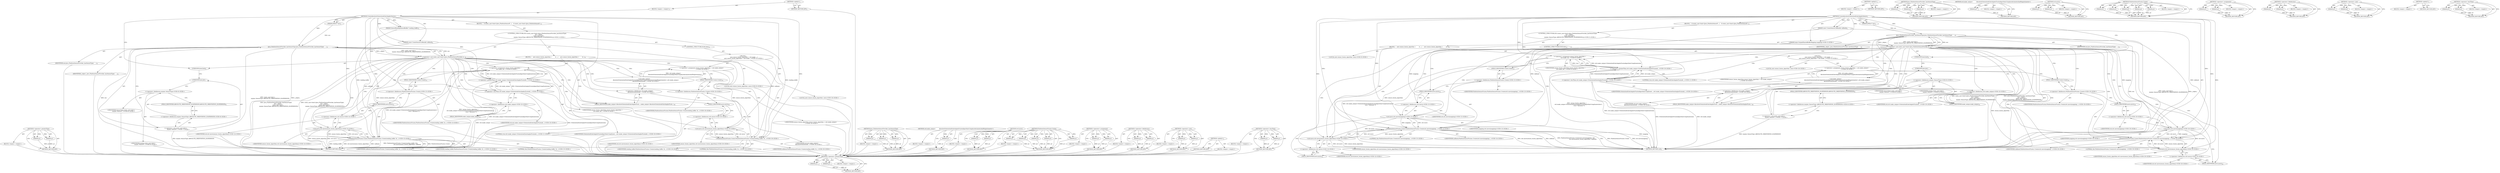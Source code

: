 digraph "&lt;operator&gt;.lessThan" {
vulnerable_128 [label=<(METHOD,&lt;operator&gt;.greaterThan)>];
vulnerable_129 [label=<(PARAM,p1)>];
vulnerable_130 [label=<(PARAM,p2)>];
vulnerable_131 [label=<(BLOCK,&lt;empty&gt;,&lt;empty&gt;)>];
vulnerable_132 [label=<(METHOD_RETURN,ANY)>];
vulnerable_6 [label=<(METHOD,&lt;global&gt;)<SUB>1</SUB>>];
vulnerable_7 [label=<(BLOCK,&lt;empty&gt;,&lt;empty&gt;)<SUB>1</SUB>>];
vulnerable_8 [label=<(METHOD,CreateAbsoluteOrientationEulerAnglesSensor)<SUB>1</SUB>>];
vulnerable_9 [label=<(PARAM,JNIEnv* env)<SUB>2</SUB>>];
vulnerable_10 [label="<(PARAM,mojo::ScopedSharedBufferMapping mapping)<SUB>3</SUB>>"];
vulnerable_11 [label=<(PARAM,const CreateSensorCallback&amp; callback)<SUB>4</SUB>>];
vulnerable_12 [label=<(BLOCK,{
   if (static_cast&lt;bool&gt;(Java_PlatformSensorP...,{
   if (static_cast&lt;bool&gt;(Java_PlatformSensorP...)<SUB>4</SUB>>];
vulnerable_13 [label="<(CONTROL_STRUCTURE,IF,if (static_cast&lt;bool&gt;(Java_PlatformSensorProvider_hasSensorType(
           env, j_object_,
          static_cast&lt;jint&gt;(
              mojom::SensorType::ABSOLUTE_ORIENTATION_QUATERNION)))))<SUB>5</SUB>>"];
vulnerable_14 [label=<(&lt;operator&gt;.cast,static_cast&lt;bool&gt;(Java_PlatformSensorProvider_h...)<SUB>5</SUB>>];
vulnerable_15 [label=<(UNKNOWN,bool,bool)<SUB>5</SUB>>];
vulnerable_16 [label=<(Java_PlatformSensorProvider_hasSensorType,Java_PlatformSensorProvider_hasSensorType(
    ...)<SUB>5</SUB>>];
vulnerable_17 [label=<(IDENTIFIER,env,Java_PlatformSensorProvider_hasSensorType(
    ...)<SUB>6</SUB>>];
vulnerable_18 [label=<(IDENTIFIER,j_object_,Java_PlatformSensorProvider_hasSensorType(
    ...)<SUB>6</SUB>>];
vulnerable_19 [label="<(&lt;operator&gt;.cast,static_cast&lt;jint&gt;(
              mojom::SensorT...)<SUB>7</SUB>>"];
vulnerable_20 [label=<(UNKNOWN,jint,jint)<SUB>7</SUB>>];
vulnerable_21 [label="<(&lt;operator&gt;.fieldAccess,mojom::SensorType::ABSOLUTE_ORIENTATION_QUATERNION)<SUB>8</SUB>>"];
vulnerable_22 [label="<(&lt;operator&gt;.fieldAccess,mojom::SensorType)<SUB>8</SUB>>"];
vulnerable_23 [label="<(IDENTIFIER,mojom,static_cast&lt;jint&gt;(
              mojom::SensorT...)<SUB>8</SUB>>"];
vulnerable_24 [label="<(IDENTIFIER,SensorType,static_cast&lt;jint&gt;(
              mojom::SensorT...)<SUB>8</SUB>>"];
vulnerable_25 [label=<(FIELD_IDENTIFIER,ABSOLUTE_ORIENTATION_QUATERNION,ABSOLUTE_ORIENTATION_QUATERNION)<SUB>8</SUB>>];
vulnerable_26 [label=<(BLOCK,{
    auto sensor_fusion_algorithm =
        st...,{
    auto sensor_fusion_algorithm =
        st...)<SUB>8</SUB>>];
vulnerable_27 [label="<(LOCAL,auto sensor_fusion_algorithm: auto)<SUB>9</SUB>>"];
vulnerable_28 [label="<(&lt;operator&gt;.assignment,sensor_fusion_algorithm =
        std::make_uni...)<SUB>9</SUB>>"];
vulnerable_29 [label="<(IDENTIFIER,sensor_fusion_algorithm,sensor_fusion_algorithm =
        std::make_uni...)<SUB>9</SUB>>"];
vulnerable_30 [label="<(&lt;operator&gt;.greaterThan,std::make_unique&lt;OrientationEulerAnglesFusionAl...)<SUB>10</SUB>>"];
vulnerable_31 [label="<(&lt;operator&gt;.lessThan,std::make_unique&lt;OrientationEulerAnglesFusionAl...)<SUB>10</SUB>>"];
vulnerable_32 [label="<(&lt;operator&gt;.fieldAccess,std::make_unique)<SUB>10</SUB>>"];
vulnerable_33 [label="<(IDENTIFIER,std,std::make_unique&lt;OrientationEulerAnglesFusionAl...)<SUB>10</SUB>>"];
vulnerable_34 [label=<(FIELD_IDENTIFIER,make_unique,make_unique)<SUB>10</SUB>>];
vulnerable_35 [label="<(IDENTIFIER,OrientationEulerAnglesFusionAlgorithmUsingQuate...,std::make_unique&lt;OrientationEulerAnglesFusionAl...)<SUB>10</SUB>>"];
vulnerable_36 [label="<(LITERAL,true,std::make_unique&lt;OrientationEulerAnglesFusionAl...)<SUB>11</SUB>>"];
vulnerable_37 [label="<(PlatformSensorFusion.Create,PlatformSensorFusion::Create(std::move(mapping)...)<SUB>13</SUB>>"];
vulnerable_38 [label="<(&lt;operator&gt;.fieldAccess,PlatformSensorFusion::Create)<SUB>13</SUB>>"];
vulnerable_39 [label="<(IDENTIFIER,PlatformSensorFusion,PlatformSensorFusion::Create(std::move(mapping)...)<SUB>13</SUB>>"];
vulnerable_40 [label=<(FIELD_IDENTIFIER,Create,Create)<SUB>13</SUB>>];
vulnerable_41 [label="<(std.move,std::move(mapping))<SUB>13</SUB>>"];
vulnerable_42 [label="<(&lt;operator&gt;.fieldAccess,std::move)<SUB>13</SUB>>"];
vulnerable_43 [label="<(IDENTIFIER,std,std::move(mapping))<SUB>13</SUB>>"];
vulnerable_44 [label=<(FIELD_IDENTIFIER,move,move)<SUB>13</SUB>>];
vulnerable_45 [label="<(IDENTIFIER,mapping,std::move(mapping))<SUB>13</SUB>>"];
vulnerable_46 [label="<(LITERAL,this,PlatformSensorFusion::Create(std::move(mapping)...)<SUB>13</SUB>>"];
vulnerable_47 [label="<(std.move,std::move(sensor_fusion_algorithm))<SUB>14</SUB>>"];
vulnerable_48 [label="<(&lt;operator&gt;.fieldAccess,std::move)<SUB>14</SUB>>"];
vulnerable_49 [label="<(IDENTIFIER,std,std::move(sensor_fusion_algorithm))<SUB>14</SUB>>"];
vulnerable_50 [label=<(FIELD_IDENTIFIER,move,move)<SUB>14</SUB>>];
vulnerable_51 [label="<(IDENTIFIER,sensor_fusion_algorithm,std::move(sensor_fusion_algorithm))<SUB>14</SUB>>"];
vulnerable_52 [label="<(IDENTIFIER,callback,PlatformSensorFusion::Create(std::move(mapping)...)<SUB>14</SUB>>"];
vulnerable_53 [label=<(CONTROL_STRUCTURE,ELSE,else)<SUB>15</SUB>>];
vulnerable_54 [label="<(BLOCK,{
     auto sensor_fusion_algorithm = std::make...,{
     auto sensor_fusion_algorithm = std::make...)<SUB>15</SUB>>"];
vulnerable_55 [label="<(LOCAL,auto sensor_fusion_algorithm: auto)<SUB>16</SUB>>"];
vulnerable_56 [label="<(&lt;operator&gt;.assignment,sensor_fusion_algorithm = std::make_unique&lt;
   ...)<SUB>16</SUB>>"];
vulnerable_57 [label="<(IDENTIFIER,sensor_fusion_algorithm,sensor_fusion_algorithm = std::make_unique&lt;
   ...)<SUB>16</SUB>>"];
vulnerable_58 [label="<(std.make_unique&lt;
         AbsoluteOrientationEulerAnglesFusionAlgorithmUsingAccelerometerAndMagnetometer&gt;,std::make_unique&lt;
         AbsoluteOrientationE...)<SUB>16</SUB>>"];
vulnerable_59 [label="<(&lt;operator&gt;.fieldAccess,std::make_unique&lt;
         AbsoluteOrientationE...)<SUB>16</SUB>>"];
vulnerable_60 [label="<(IDENTIFIER,std,std::make_unique&lt;
         AbsoluteOrientationE...)<SUB>16</SUB>>"];
vulnerable_61 [label=<(FIELD_IDENTIFIER,make_unique&lt;AbsoluteOrientationEulerAnglesFusio...,make_unique&lt;AbsoluteOrientationEulerAnglesFusio...)<SUB>16</SUB>>];
vulnerable_62 [label="<(PlatformSensorFusion.Create,PlatformSensorFusion::Create(std::move(mapping)...)<SUB>19</SUB>>"];
vulnerable_63 [label="<(&lt;operator&gt;.fieldAccess,PlatformSensorFusion::Create)<SUB>19</SUB>>"];
vulnerable_64 [label="<(IDENTIFIER,PlatformSensorFusion,PlatformSensorFusion::Create(std::move(mapping)...)<SUB>19</SUB>>"];
vulnerable_65 [label=<(FIELD_IDENTIFIER,Create,Create)<SUB>19</SUB>>];
vulnerable_66 [label="<(std.move,std::move(mapping))<SUB>19</SUB>>"];
vulnerable_67 [label="<(&lt;operator&gt;.fieldAccess,std::move)<SUB>19</SUB>>"];
vulnerable_68 [label="<(IDENTIFIER,std,std::move(mapping))<SUB>19</SUB>>"];
vulnerable_69 [label=<(FIELD_IDENTIFIER,move,move)<SUB>19</SUB>>];
vulnerable_70 [label="<(IDENTIFIER,mapping,std::move(mapping))<SUB>19</SUB>>"];
vulnerable_71 [label="<(LITERAL,this,PlatformSensorFusion::Create(std::move(mapping)...)<SUB>19</SUB>>"];
vulnerable_72 [label="<(std.move,std::move(sensor_fusion_algorithm))<SUB>20</SUB>>"];
vulnerable_73 [label="<(&lt;operator&gt;.fieldAccess,std::move)<SUB>20</SUB>>"];
vulnerable_74 [label="<(IDENTIFIER,std,std::move(sensor_fusion_algorithm))<SUB>20</SUB>>"];
vulnerable_75 [label=<(FIELD_IDENTIFIER,move,move)<SUB>20</SUB>>];
vulnerable_76 [label="<(IDENTIFIER,sensor_fusion_algorithm,std::move(sensor_fusion_algorithm))<SUB>20</SUB>>"];
vulnerable_77 [label="<(IDENTIFIER,callback,PlatformSensorFusion::Create(std::move(mapping)...)<SUB>20</SUB>>"];
vulnerable_78 [label=<(METHOD_RETURN,void)<SUB>1</SUB>>];
vulnerable_80 [label=<(METHOD_RETURN,ANY)<SUB>1</SUB>>];
vulnerable_112 [label=<(METHOD,Java_PlatformSensorProvider_hasSensorType)>];
vulnerable_113 [label=<(PARAM,p1)>];
vulnerable_114 [label=<(PARAM,p2)>];
vulnerable_115 [label=<(PARAM,p3)>];
vulnerable_116 [label=<(BLOCK,&lt;empty&gt;,&lt;empty&gt;)>];
vulnerable_117 [label=<(METHOD_RETURN,ANY)>];
vulnerable_151 [label=<(METHOD,std.make_unique&lt;
         AbsoluteOrientationEulerAnglesFusionAlgorithmUsingAccelerometerAndMagnetometer&gt;)>];
vulnerable_152 [label=<(PARAM,p1)>];
vulnerable_153 [label=<(BLOCK,&lt;empty&gt;,&lt;empty&gt;)>];
vulnerable_154 [label=<(METHOD_RETURN,ANY)>];
vulnerable_146 [label=<(METHOD,std.move)>];
vulnerable_147 [label=<(PARAM,p1)>];
vulnerable_148 [label=<(PARAM,p2)>];
vulnerable_149 [label=<(BLOCK,&lt;empty&gt;,&lt;empty&gt;)>];
vulnerable_150 [label=<(METHOD_RETURN,ANY)>];
vulnerable_138 [label=<(METHOD,PlatformSensorFusion.Create)>];
vulnerable_139 [label=<(PARAM,p1)>];
vulnerable_140 [label=<(PARAM,p2)>];
vulnerable_141 [label=<(PARAM,p3)>];
vulnerable_142 [label=<(PARAM,p4)>];
vulnerable_143 [label=<(PARAM,p5)>];
vulnerable_144 [label=<(BLOCK,&lt;empty&gt;,&lt;empty&gt;)>];
vulnerable_145 [label=<(METHOD_RETURN,ANY)>];
vulnerable_123 [label=<(METHOD,&lt;operator&gt;.assignment)>];
vulnerable_124 [label=<(PARAM,p1)>];
vulnerable_125 [label=<(PARAM,p2)>];
vulnerable_126 [label=<(BLOCK,&lt;empty&gt;,&lt;empty&gt;)>];
vulnerable_127 [label=<(METHOD_RETURN,ANY)>];
vulnerable_118 [label=<(METHOD,&lt;operator&gt;.fieldAccess)>];
vulnerable_119 [label=<(PARAM,p1)>];
vulnerable_120 [label=<(PARAM,p2)>];
vulnerable_121 [label=<(BLOCK,&lt;empty&gt;,&lt;empty&gt;)>];
vulnerable_122 [label=<(METHOD_RETURN,ANY)>];
vulnerable_107 [label=<(METHOD,&lt;operator&gt;.cast)>];
vulnerable_108 [label=<(PARAM,p1)>];
vulnerable_109 [label=<(PARAM,p2)>];
vulnerable_110 [label=<(BLOCK,&lt;empty&gt;,&lt;empty&gt;)>];
vulnerable_111 [label=<(METHOD_RETURN,ANY)>];
vulnerable_101 [label=<(METHOD,&lt;global&gt;)<SUB>1</SUB>>];
vulnerable_102 [label=<(BLOCK,&lt;empty&gt;,&lt;empty&gt;)>];
vulnerable_103 [label=<(METHOD_RETURN,ANY)>];
vulnerable_133 [label=<(METHOD,&lt;operator&gt;.lessThan)>];
vulnerable_134 [label=<(PARAM,p1)>];
vulnerable_135 [label=<(PARAM,p2)>];
vulnerable_136 [label=<(BLOCK,&lt;empty&gt;,&lt;empty&gt;)>];
vulnerable_137 [label=<(METHOD_RETURN,ANY)>];
fixed_120 [label=<(METHOD,&lt;operator&gt;.greaterThan)>];
fixed_121 [label=<(PARAM,p1)>];
fixed_122 [label=<(PARAM,p2)>];
fixed_123 [label=<(BLOCK,&lt;empty&gt;,&lt;empty&gt;)>];
fixed_124 [label=<(METHOD_RETURN,ANY)>];
fixed_6 [label=<(METHOD,&lt;global&gt;)<SUB>1</SUB>>];
fixed_7 [label=<(BLOCK,&lt;empty&gt;,&lt;empty&gt;)<SUB>1</SUB>>];
fixed_8 [label=<(METHOD,CreateAbsoluteOrientationEulerAnglesSensor)<SUB>1</SUB>>];
fixed_9 [label=<(PARAM,JNIEnv* env)<SUB>2</SUB>>];
fixed_10 [label=<(PARAM,SensorReadingSharedBuffer* reading_buffer)<SUB>3</SUB>>];
fixed_11 [label=<(PARAM,const CreateSensorCallback&amp; callback)<SUB>4</SUB>>];
fixed_12 [label=<(BLOCK,{
   if (static_cast&lt;bool&gt;(Java_PlatformSensorP...,{
   if (static_cast&lt;bool&gt;(Java_PlatformSensorP...)<SUB>4</SUB>>];
fixed_13 [label="<(CONTROL_STRUCTURE,IF,if (static_cast&lt;bool&gt;(Java_PlatformSensorProvider_hasSensorType(
           env, j_object_,
          static_cast&lt;jint&gt;(
              mojom::SensorType::ABSOLUTE_ORIENTATION_QUATERNION)))))<SUB>5</SUB>>"];
fixed_14 [label=<(&lt;operator&gt;.cast,static_cast&lt;bool&gt;(Java_PlatformSensorProvider_h...)<SUB>5</SUB>>];
fixed_15 [label=<(UNKNOWN,bool,bool)<SUB>5</SUB>>];
fixed_16 [label=<(Java_PlatformSensorProvider_hasSensorType,Java_PlatformSensorProvider_hasSensorType(
    ...)<SUB>5</SUB>>];
fixed_17 [label=<(IDENTIFIER,env,Java_PlatformSensorProvider_hasSensorType(
    ...)<SUB>6</SUB>>];
fixed_18 [label=<(IDENTIFIER,j_object_,Java_PlatformSensorProvider_hasSensorType(
    ...)<SUB>6</SUB>>];
fixed_19 [label="<(&lt;operator&gt;.cast,static_cast&lt;jint&gt;(
              mojom::SensorT...)<SUB>7</SUB>>"];
fixed_20 [label=<(UNKNOWN,jint,jint)<SUB>7</SUB>>];
fixed_21 [label="<(&lt;operator&gt;.fieldAccess,mojom::SensorType::ABSOLUTE_ORIENTATION_QUATERNION)<SUB>8</SUB>>"];
fixed_22 [label="<(&lt;operator&gt;.fieldAccess,mojom::SensorType)<SUB>8</SUB>>"];
fixed_23 [label="<(IDENTIFIER,mojom,static_cast&lt;jint&gt;(
              mojom::SensorT...)<SUB>8</SUB>>"];
fixed_24 [label="<(IDENTIFIER,SensorType,static_cast&lt;jint&gt;(
              mojom::SensorT...)<SUB>8</SUB>>"];
fixed_25 [label=<(FIELD_IDENTIFIER,ABSOLUTE_ORIENTATION_QUATERNION,ABSOLUTE_ORIENTATION_QUATERNION)<SUB>8</SUB>>];
fixed_26 [label=<(BLOCK,{
    auto sensor_fusion_algorithm =
        st...,{
    auto sensor_fusion_algorithm =
        st...)<SUB>8</SUB>>];
fixed_27 [label="<(LOCAL,auto sensor_fusion_algorithm: auto)<SUB>9</SUB>>"];
fixed_28 [label="<(&lt;operator&gt;.assignment,sensor_fusion_algorithm =
        std::make_uni...)<SUB>9</SUB>>"];
fixed_29 [label="<(IDENTIFIER,sensor_fusion_algorithm,sensor_fusion_algorithm =
        std::make_uni...)<SUB>9</SUB>>"];
fixed_30 [label="<(&lt;operator&gt;.greaterThan,std::make_unique&lt;OrientationEulerAnglesFusionAl...)<SUB>10</SUB>>"];
fixed_31 [label="<(&lt;operator&gt;.lessThan,std::make_unique&lt;OrientationEulerAnglesFusionAl...)<SUB>10</SUB>>"];
fixed_32 [label="<(&lt;operator&gt;.fieldAccess,std::make_unique)<SUB>10</SUB>>"];
fixed_33 [label="<(IDENTIFIER,std,std::make_unique&lt;OrientationEulerAnglesFusionAl...)<SUB>10</SUB>>"];
fixed_34 [label=<(FIELD_IDENTIFIER,make_unique,make_unique)<SUB>10</SUB>>];
fixed_35 [label="<(IDENTIFIER,OrientationEulerAnglesFusionAlgorithmUsingQuate...,std::make_unique&lt;OrientationEulerAnglesFusionAl...)<SUB>10</SUB>>"];
fixed_36 [label="<(LITERAL,true,std::make_unique&lt;OrientationEulerAnglesFusionAl...)<SUB>11</SUB>>"];
fixed_37 [label="<(PlatformSensorFusion.Create,PlatformSensorFusion::Create(reading_buffer, th...)<SUB>13</SUB>>"];
fixed_38 [label="<(&lt;operator&gt;.fieldAccess,PlatformSensorFusion::Create)<SUB>13</SUB>>"];
fixed_39 [label="<(IDENTIFIER,PlatformSensorFusion,PlatformSensorFusion::Create(reading_buffer, th...)<SUB>13</SUB>>"];
fixed_40 [label=<(FIELD_IDENTIFIER,Create,Create)<SUB>13</SUB>>];
fixed_41 [label="<(IDENTIFIER,reading_buffer,PlatformSensorFusion::Create(reading_buffer, th...)<SUB>13</SUB>>"];
fixed_42 [label="<(LITERAL,this,PlatformSensorFusion::Create(reading_buffer, th...)<SUB>13</SUB>>"];
fixed_43 [label="<(std.move,std::move(sensor_fusion_algorithm))<SUB>14</SUB>>"];
fixed_44 [label="<(&lt;operator&gt;.fieldAccess,std::move)<SUB>14</SUB>>"];
fixed_45 [label="<(IDENTIFIER,std,std::move(sensor_fusion_algorithm))<SUB>14</SUB>>"];
fixed_46 [label=<(FIELD_IDENTIFIER,move,move)<SUB>14</SUB>>];
fixed_47 [label="<(IDENTIFIER,sensor_fusion_algorithm,std::move(sensor_fusion_algorithm))<SUB>14</SUB>>"];
fixed_48 [label="<(IDENTIFIER,callback,PlatformSensorFusion::Create(reading_buffer, th...)<SUB>14</SUB>>"];
fixed_49 [label=<(CONTROL_STRUCTURE,ELSE,else)<SUB>15</SUB>>];
fixed_50 [label="<(BLOCK,{
     auto sensor_fusion_algorithm = std::make...,{
     auto sensor_fusion_algorithm = std::make...)<SUB>15</SUB>>"];
fixed_51 [label="<(LOCAL,auto sensor_fusion_algorithm: auto)<SUB>16</SUB>>"];
fixed_52 [label="<(&lt;operator&gt;.assignment,sensor_fusion_algorithm = std::make_unique&lt;
   ...)<SUB>16</SUB>>"];
fixed_53 [label="<(IDENTIFIER,sensor_fusion_algorithm,sensor_fusion_algorithm = std::make_unique&lt;
   ...)<SUB>16</SUB>>"];
fixed_54 [label="<(std.make_unique&lt;
         AbsoluteOrientationEulerAnglesFusionAlgorithmUsingAccelerometerAndMagnetometer&gt;,std::make_unique&lt;
         AbsoluteOrientationE...)<SUB>16</SUB>>"];
fixed_55 [label="<(&lt;operator&gt;.fieldAccess,std::make_unique&lt;
         AbsoluteOrientationE...)<SUB>16</SUB>>"];
fixed_56 [label="<(IDENTIFIER,std,std::make_unique&lt;
         AbsoluteOrientationE...)<SUB>16</SUB>>"];
fixed_57 [label=<(FIELD_IDENTIFIER,make_unique&lt;AbsoluteOrientationEulerAnglesFusio...,make_unique&lt;AbsoluteOrientationEulerAnglesFusio...)<SUB>16</SUB>>];
fixed_58 [label="<(PlatformSensorFusion.Create,PlatformSensorFusion::Create(reading_buffer, th...)<SUB>19</SUB>>"];
fixed_59 [label="<(&lt;operator&gt;.fieldAccess,PlatformSensorFusion::Create)<SUB>19</SUB>>"];
fixed_60 [label="<(IDENTIFIER,PlatformSensorFusion,PlatformSensorFusion::Create(reading_buffer, th...)<SUB>19</SUB>>"];
fixed_61 [label=<(FIELD_IDENTIFIER,Create,Create)<SUB>19</SUB>>];
fixed_62 [label="<(IDENTIFIER,reading_buffer,PlatformSensorFusion::Create(reading_buffer, th...)<SUB>19</SUB>>"];
fixed_63 [label="<(LITERAL,this,PlatformSensorFusion::Create(reading_buffer, th...)<SUB>19</SUB>>"];
fixed_64 [label="<(std.move,std::move(sensor_fusion_algorithm))<SUB>20</SUB>>"];
fixed_65 [label="<(&lt;operator&gt;.fieldAccess,std::move)<SUB>20</SUB>>"];
fixed_66 [label="<(IDENTIFIER,std,std::move(sensor_fusion_algorithm))<SUB>20</SUB>>"];
fixed_67 [label=<(FIELD_IDENTIFIER,move,move)<SUB>20</SUB>>];
fixed_68 [label="<(IDENTIFIER,sensor_fusion_algorithm,std::move(sensor_fusion_algorithm))<SUB>20</SUB>>"];
fixed_69 [label="<(IDENTIFIER,callback,PlatformSensorFusion::Create(reading_buffer, th...)<SUB>20</SUB>>"];
fixed_70 [label=<(METHOD_RETURN,void)<SUB>1</SUB>>];
fixed_72 [label=<(METHOD_RETURN,ANY)<SUB>1</SUB>>];
fixed_104 [label=<(METHOD,Java_PlatformSensorProvider_hasSensorType)>];
fixed_105 [label=<(PARAM,p1)>];
fixed_106 [label=<(PARAM,p2)>];
fixed_107 [label=<(PARAM,p3)>];
fixed_108 [label=<(BLOCK,&lt;empty&gt;,&lt;empty&gt;)>];
fixed_109 [label=<(METHOD_RETURN,ANY)>];
fixed_143 [label=<(METHOD,std.make_unique&lt;
         AbsoluteOrientationEulerAnglesFusionAlgorithmUsingAccelerometerAndMagnetometer&gt;)>];
fixed_144 [label=<(PARAM,p1)>];
fixed_145 [label=<(BLOCK,&lt;empty&gt;,&lt;empty&gt;)>];
fixed_146 [label=<(METHOD_RETURN,ANY)>];
fixed_138 [label=<(METHOD,std.move)>];
fixed_139 [label=<(PARAM,p1)>];
fixed_140 [label=<(PARAM,p2)>];
fixed_141 [label=<(BLOCK,&lt;empty&gt;,&lt;empty&gt;)>];
fixed_142 [label=<(METHOD_RETURN,ANY)>];
fixed_130 [label=<(METHOD,PlatformSensorFusion.Create)>];
fixed_131 [label=<(PARAM,p1)>];
fixed_132 [label=<(PARAM,p2)>];
fixed_133 [label=<(PARAM,p3)>];
fixed_134 [label=<(PARAM,p4)>];
fixed_135 [label=<(PARAM,p5)>];
fixed_136 [label=<(BLOCK,&lt;empty&gt;,&lt;empty&gt;)>];
fixed_137 [label=<(METHOD_RETURN,ANY)>];
fixed_115 [label=<(METHOD,&lt;operator&gt;.assignment)>];
fixed_116 [label=<(PARAM,p1)>];
fixed_117 [label=<(PARAM,p2)>];
fixed_118 [label=<(BLOCK,&lt;empty&gt;,&lt;empty&gt;)>];
fixed_119 [label=<(METHOD_RETURN,ANY)>];
fixed_110 [label=<(METHOD,&lt;operator&gt;.fieldAccess)>];
fixed_111 [label=<(PARAM,p1)>];
fixed_112 [label=<(PARAM,p2)>];
fixed_113 [label=<(BLOCK,&lt;empty&gt;,&lt;empty&gt;)>];
fixed_114 [label=<(METHOD_RETURN,ANY)>];
fixed_99 [label=<(METHOD,&lt;operator&gt;.cast)>];
fixed_100 [label=<(PARAM,p1)>];
fixed_101 [label=<(PARAM,p2)>];
fixed_102 [label=<(BLOCK,&lt;empty&gt;,&lt;empty&gt;)>];
fixed_103 [label=<(METHOD_RETURN,ANY)>];
fixed_93 [label=<(METHOD,&lt;global&gt;)<SUB>1</SUB>>];
fixed_94 [label=<(BLOCK,&lt;empty&gt;,&lt;empty&gt;)>];
fixed_95 [label=<(METHOD_RETURN,ANY)>];
fixed_125 [label=<(METHOD,&lt;operator&gt;.lessThan)>];
fixed_126 [label=<(PARAM,p1)>];
fixed_127 [label=<(PARAM,p2)>];
fixed_128 [label=<(BLOCK,&lt;empty&gt;,&lt;empty&gt;)>];
fixed_129 [label=<(METHOD_RETURN,ANY)>];
vulnerable_128 -> vulnerable_129  [key=0, label="AST: "];
vulnerable_128 -> vulnerable_129  [key=1, label="DDG: "];
vulnerable_128 -> vulnerable_131  [key=0, label="AST: "];
vulnerable_128 -> vulnerable_130  [key=0, label="AST: "];
vulnerable_128 -> vulnerable_130  [key=1, label="DDG: "];
vulnerable_128 -> vulnerable_132  [key=0, label="AST: "];
vulnerable_128 -> vulnerable_132  [key=1, label="CFG: "];
vulnerable_129 -> vulnerable_132  [key=0, label="DDG: p1"];
vulnerable_130 -> vulnerable_132  [key=0, label="DDG: p2"];
vulnerable_6 -> vulnerable_7  [key=0, label="AST: "];
vulnerable_6 -> vulnerable_80  [key=0, label="AST: "];
vulnerable_6 -> vulnerable_80  [key=1, label="CFG: "];
vulnerable_7 -> vulnerable_8  [key=0, label="AST: "];
vulnerable_8 -> vulnerable_9  [key=0, label="AST: "];
vulnerable_8 -> vulnerable_9  [key=1, label="DDG: "];
vulnerable_8 -> vulnerable_10  [key=0, label="AST: "];
vulnerable_8 -> vulnerable_10  [key=1, label="DDG: "];
vulnerable_8 -> vulnerable_11  [key=0, label="AST: "];
vulnerable_8 -> vulnerable_11  [key=1, label="DDG: "];
vulnerable_8 -> vulnerable_12  [key=0, label="AST: "];
vulnerable_8 -> vulnerable_78  [key=0, label="AST: "];
vulnerable_8 -> vulnerable_15  [key=0, label="CFG: "];
vulnerable_8 -> vulnerable_16  [key=0, label="DDG: "];
vulnerable_8 -> vulnerable_37  [key=0, label="DDG: "];
vulnerable_8 -> vulnerable_30  [key=0, label="DDG: "];
vulnerable_8 -> vulnerable_41  [key=0, label="DDG: "];
vulnerable_8 -> vulnerable_47  [key=0, label="DDG: "];
vulnerable_8 -> vulnerable_62  [key=0, label="DDG: "];
vulnerable_8 -> vulnerable_31  [key=0, label="DDG: "];
vulnerable_8 -> vulnerable_66  [key=0, label="DDG: "];
vulnerable_8 -> vulnerable_72  [key=0, label="DDG: "];
vulnerable_9 -> vulnerable_16  [key=0, label="DDG: env"];
vulnerable_10 -> vulnerable_41  [key=0, label="DDG: mapping"];
vulnerable_10 -> vulnerable_66  [key=0, label="DDG: mapping"];
vulnerable_11 -> vulnerable_37  [key=0, label="DDG: callback"];
vulnerable_11 -> vulnerable_62  [key=0, label="DDG: callback"];
vulnerable_12 -> vulnerable_13  [key=0, label="AST: "];
vulnerable_13 -> vulnerable_14  [key=0, label="AST: "];
vulnerable_13 -> vulnerable_26  [key=0, label="AST: "];
vulnerable_13 -> vulnerable_53  [key=0, label="AST: "];
vulnerable_14 -> vulnerable_15  [key=0, label="AST: "];
vulnerable_14 -> vulnerable_16  [key=0, label="AST: "];
vulnerable_14 -> vulnerable_34  [key=0, label="CFG: "];
vulnerable_14 -> vulnerable_34  [key=1, label="CDG: "];
vulnerable_14 -> vulnerable_61  [key=0, label="CFG: "];
vulnerable_14 -> vulnerable_61  [key=1, label="CDG: "];
vulnerable_14 -> vulnerable_78  [key=0, label="DDG: Java_PlatformSensorProvider_hasSensorType(
           env, j_object_,
          static_cast&lt;jint&gt;(
              mojom::SensorType::ABSOLUTE_ORIENTATION_QUATERNION))"];
vulnerable_14 -> vulnerable_78  [key=1, label="DDG: static_cast&lt;bool&gt;(Java_PlatformSensorProvider_hasSensorType(
           env, j_object_,
          static_cast&lt;jint&gt;(
              mojom::SensorType::ABSOLUTE_ORIENTATION_QUATERNION)))"];
vulnerable_14 -> vulnerable_47  [key=0, label="CDG: "];
vulnerable_14 -> vulnerable_30  [key=0, label="CDG: "];
vulnerable_14 -> vulnerable_48  [key=0, label="CDG: "];
vulnerable_14 -> vulnerable_32  [key=0, label="CDG: "];
vulnerable_14 -> vulnerable_58  [key=0, label="CDG: "];
vulnerable_14 -> vulnerable_73  [key=0, label="CDG: "];
vulnerable_14 -> vulnerable_42  [key=0, label="CDG: "];
vulnerable_14 -> vulnerable_28  [key=0, label="CDG: "];
vulnerable_14 -> vulnerable_66  [key=0, label="CDG: "];
vulnerable_14 -> vulnerable_75  [key=0, label="CDG: "];
vulnerable_14 -> vulnerable_37  [key=0, label="CDG: "];
vulnerable_14 -> vulnerable_38  [key=0, label="CDG: "];
vulnerable_14 -> vulnerable_72  [key=0, label="CDG: "];
vulnerable_14 -> vulnerable_56  [key=0, label="CDG: "];
vulnerable_14 -> vulnerable_69  [key=0, label="CDG: "];
vulnerable_14 -> vulnerable_67  [key=0, label="CDG: "];
vulnerable_14 -> vulnerable_41  [key=0, label="CDG: "];
vulnerable_14 -> vulnerable_63  [key=0, label="CDG: "];
vulnerable_14 -> vulnerable_40  [key=0, label="CDG: "];
vulnerable_14 -> vulnerable_65  [key=0, label="CDG: "];
vulnerable_14 -> vulnerable_50  [key=0, label="CDG: "];
vulnerable_14 -> vulnerable_59  [key=0, label="CDG: "];
vulnerable_14 -> vulnerable_44  [key=0, label="CDG: "];
vulnerable_14 -> vulnerable_62  [key=0, label="CDG: "];
vulnerable_14 -> vulnerable_31  [key=0, label="CDG: "];
vulnerable_15 -> vulnerable_20  [key=0, label="CFG: "];
vulnerable_16 -> vulnerable_17  [key=0, label="AST: "];
vulnerable_16 -> vulnerable_18  [key=0, label="AST: "];
vulnerable_16 -> vulnerable_19  [key=0, label="AST: "];
vulnerable_16 -> vulnerable_14  [key=0, label="CFG: "];
vulnerable_16 -> vulnerable_14  [key=1, label="DDG: env"];
vulnerable_16 -> vulnerable_14  [key=2, label="DDG: j_object_"];
vulnerable_16 -> vulnerable_14  [key=3, label="DDG: static_cast&lt;jint&gt;(
              mojom::SensorType::ABSOLUTE_ORIENTATION_QUATERNION)"];
vulnerable_16 -> vulnerable_78  [key=0, label="DDG: env"];
vulnerable_16 -> vulnerable_78  [key=1, label="DDG: static_cast&lt;jint&gt;(
              mojom::SensorType::ABSOLUTE_ORIENTATION_QUATERNION)"];
vulnerable_16 -> vulnerable_78  [key=2, label="DDG: j_object_"];
vulnerable_19 -> vulnerable_20  [key=0, label="AST: "];
vulnerable_19 -> vulnerable_21  [key=0, label="AST: "];
vulnerable_19 -> vulnerable_16  [key=0, label="CFG: "];
vulnerable_19 -> vulnerable_78  [key=0, label="DDG: mojom::SensorType::ABSOLUTE_ORIENTATION_QUATERNION"];
vulnerable_20 -> vulnerable_22  [key=0, label="CFG: "];
vulnerable_21 -> vulnerable_22  [key=0, label="AST: "];
vulnerable_21 -> vulnerable_25  [key=0, label="AST: "];
vulnerable_21 -> vulnerable_19  [key=0, label="CFG: "];
vulnerable_22 -> vulnerable_23  [key=0, label="AST: "];
vulnerable_22 -> vulnerable_24  [key=0, label="AST: "];
vulnerable_22 -> vulnerable_25  [key=0, label="CFG: "];
vulnerable_25 -> vulnerable_21  [key=0, label="CFG: "];
vulnerable_26 -> vulnerable_27  [key=0, label="AST: "];
vulnerable_26 -> vulnerable_28  [key=0, label="AST: "];
vulnerable_26 -> vulnerable_37  [key=0, label="AST: "];
vulnerable_28 -> vulnerable_29  [key=0, label="AST: "];
vulnerable_28 -> vulnerable_30  [key=0, label="AST: "];
vulnerable_28 -> vulnerable_40  [key=0, label="CFG: "];
vulnerable_28 -> vulnerable_78  [key=0, label="DDG: std::make_unique&lt;OrientationEulerAnglesFusionAlgorithmUsingQuaternion&gt;(
            true /* absolute */)"];
vulnerable_28 -> vulnerable_78  [key=1, label="DDG: sensor_fusion_algorithm =
        std::make_unique&lt;OrientationEulerAnglesFusionAlgorithmUsingQuaternion&gt;(
            true /* absolute */)"];
vulnerable_28 -> vulnerable_47  [key=0, label="DDG: sensor_fusion_algorithm"];
vulnerable_30 -> vulnerable_31  [key=0, label="AST: "];
vulnerable_30 -> vulnerable_36  [key=0, label="AST: "];
vulnerable_30 -> vulnerable_28  [key=0, label="CFG: "];
vulnerable_30 -> vulnerable_28  [key=1, label="DDG: std::make_unique&lt;OrientationEulerAnglesFusionAlgorithmUsingQuaternion"];
vulnerable_30 -> vulnerable_28  [key=2, label="DDG: true"];
vulnerable_30 -> vulnerable_78  [key=0, label="DDG: std::make_unique&lt;OrientationEulerAnglesFusionAlgorithmUsingQuaternion"];
vulnerable_31 -> vulnerable_32  [key=0, label="AST: "];
vulnerable_31 -> vulnerable_35  [key=0, label="AST: "];
vulnerable_31 -> vulnerable_30  [key=0, label="CFG: "];
vulnerable_31 -> vulnerable_30  [key=1, label="DDG: std::make_unique"];
vulnerable_31 -> vulnerable_30  [key=2, label="DDG: OrientationEulerAnglesFusionAlgorithmUsingQuaternion"];
vulnerable_31 -> vulnerable_78  [key=0, label="DDG: std::make_unique"];
vulnerable_31 -> vulnerable_78  [key=1, label="DDG: OrientationEulerAnglesFusionAlgorithmUsingQuaternion"];
vulnerable_32 -> vulnerable_33  [key=0, label="AST: "];
vulnerable_32 -> vulnerable_34  [key=0, label="AST: "];
vulnerable_32 -> vulnerable_31  [key=0, label="CFG: "];
vulnerable_34 -> vulnerable_32  [key=0, label="CFG: "];
vulnerable_37 -> vulnerable_38  [key=0, label="AST: "];
vulnerable_37 -> vulnerable_41  [key=0, label="AST: "];
vulnerable_37 -> vulnerable_46  [key=0, label="AST: "];
vulnerable_37 -> vulnerable_47  [key=0, label="AST: "];
vulnerable_37 -> vulnerable_52  [key=0, label="AST: "];
vulnerable_37 -> vulnerable_78  [key=0, label="CFG: "];
vulnerable_37 -> vulnerable_78  [key=1, label="DDG: PlatformSensorFusion::Create"];
vulnerable_37 -> vulnerable_78  [key=2, label="DDG: std::move(mapping)"];
vulnerable_37 -> vulnerable_78  [key=3, label="DDG: std::move(sensor_fusion_algorithm)"];
vulnerable_37 -> vulnerable_78  [key=4, label="DDG: callback"];
vulnerable_37 -> vulnerable_78  [key=5, label="DDG: PlatformSensorFusion::Create(std::move(mapping), this,
                                  std::move(sensor_fusion_algorithm), callback)"];
vulnerable_38 -> vulnerable_39  [key=0, label="AST: "];
vulnerable_38 -> vulnerable_40  [key=0, label="AST: "];
vulnerable_38 -> vulnerable_44  [key=0, label="CFG: "];
vulnerable_40 -> vulnerable_38  [key=0, label="CFG: "];
vulnerable_41 -> vulnerable_42  [key=0, label="AST: "];
vulnerable_41 -> vulnerable_45  [key=0, label="AST: "];
vulnerable_41 -> vulnerable_50  [key=0, label="CFG: "];
vulnerable_41 -> vulnerable_78  [key=0, label="DDG: mapping"];
vulnerable_41 -> vulnerable_37  [key=0, label="DDG: std::move"];
vulnerable_41 -> vulnerable_37  [key=1, label="DDG: mapping"];
vulnerable_41 -> vulnerable_47  [key=0, label="DDG: std::move"];
vulnerable_42 -> vulnerable_43  [key=0, label="AST: "];
vulnerable_42 -> vulnerable_44  [key=0, label="AST: "];
vulnerable_42 -> vulnerable_41  [key=0, label="CFG: "];
vulnerable_44 -> vulnerable_42  [key=0, label="CFG: "];
vulnerable_47 -> vulnerable_48  [key=0, label="AST: "];
vulnerable_47 -> vulnerable_51  [key=0, label="AST: "];
vulnerable_47 -> vulnerable_37  [key=0, label="CFG: "];
vulnerable_47 -> vulnerable_37  [key=1, label="DDG: std::move"];
vulnerable_47 -> vulnerable_37  [key=2, label="DDG: sensor_fusion_algorithm"];
vulnerable_47 -> vulnerable_78  [key=0, label="DDG: std::move"];
vulnerable_47 -> vulnerable_78  [key=1, label="DDG: sensor_fusion_algorithm"];
vulnerable_48 -> vulnerable_49  [key=0, label="AST: "];
vulnerable_48 -> vulnerable_50  [key=0, label="AST: "];
vulnerable_48 -> vulnerable_47  [key=0, label="CFG: "];
vulnerable_50 -> vulnerable_48  [key=0, label="CFG: "];
vulnerable_53 -> vulnerable_54  [key=0, label="AST: "];
vulnerable_54 -> vulnerable_55  [key=0, label="AST: "];
vulnerable_54 -> vulnerable_56  [key=0, label="AST: "];
vulnerable_54 -> vulnerable_62  [key=0, label="AST: "];
vulnerable_56 -> vulnerable_57  [key=0, label="AST: "];
vulnerable_56 -> vulnerable_58  [key=0, label="AST: "];
vulnerable_56 -> vulnerable_65  [key=0, label="CFG: "];
vulnerable_56 -> vulnerable_72  [key=0, label="DDG: sensor_fusion_algorithm"];
vulnerable_58 -> vulnerable_59  [key=0, label="AST: "];
vulnerable_58 -> vulnerable_56  [key=0, label="CFG: "];
vulnerable_58 -> vulnerable_56  [key=1, label="DDG: std::make_unique&lt;
         AbsoluteOrientationEulerAnglesFusionAlgorithmUsingAccelerometerAndMagnetometer&gt;"];
vulnerable_59 -> vulnerable_60  [key=0, label="AST: "];
vulnerable_59 -> vulnerable_61  [key=0, label="AST: "];
vulnerable_59 -> vulnerable_58  [key=0, label="CFG: "];
vulnerable_61 -> vulnerable_59  [key=0, label="CFG: "];
vulnerable_62 -> vulnerable_63  [key=0, label="AST: "];
vulnerable_62 -> vulnerable_66  [key=0, label="AST: "];
vulnerable_62 -> vulnerable_71  [key=0, label="AST: "];
vulnerable_62 -> vulnerable_72  [key=0, label="AST: "];
vulnerable_62 -> vulnerable_77  [key=0, label="AST: "];
vulnerable_62 -> vulnerable_78  [key=0, label="CFG: "];
vulnerable_63 -> vulnerable_64  [key=0, label="AST: "];
vulnerable_63 -> vulnerable_65  [key=0, label="AST: "];
vulnerable_63 -> vulnerable_69  [key=0, label="CFG: "];
vulnerable_65 -> vulnerable_63  [key=0, label="CFG: "];
vulnerable_66 -> vulnerable_67  [key=0, label="AST: "];
vulnerable_66 -> vulnerable_70  [key=0, label="AST: "];
vulnerable_66 -> vulnerable_75  [key=0, label="CFG: "];
vulnerable_66 -> vulnerable_62  [key=0, label="DDG: std::move"];
vulnerable_66 -> vulnerable_62  [key=1, label="DDG: mapping"];
vulnerable_66 -> vulnerable_72  [key=0, label="DDG: std::move"];
vulnerable_67 -> vulnerable_68  [key=0, label="AST: "];
vulnerable_67 -> vulnerable_69  [key=0, label="AST: "];
vulnerable_67 -> vulnerable_66  [key=0, label="CFG: "];
vulnerable_69 -> vulnerable_67  [key=0, label="CFG: "];
vulnerable_72 -> vulnerable_73  [key=0, label="AST: "];
vulnerable_72 -> vulnerable_76  [key=0, label="AST: "];
vulnerable_72 -> vulnerable_62  [key=0, label="CFG: "];
vulnerable_72 -> vulnerable_62  [key=1, label="DDG: std::move"];
vulnerable_72 -> vulnerable_62  [key=2, label="DDG: sensor_fusion_algorithm"];
vulnerable_73 -> vulnerable_74  [key=0, label="AST: "];
vulnerable_73 -> vulnerable_75  [key=0, label="AST: "];
vulnerable_73 -> vulnerable_72  [key=0, label="CFG: "];
vulnerable_75 -> vulnerable_73  [key=0, label="CFG: "];
vulnerable_112 -> vulnerable_113  [key=0, label="AST: "];
vulnerable_112 -> vulnerable_113  [key=1, label="DDG: "];
vulnerable_112 -> vulnerable_116  [key=0, label="AST: "];
vulnerable_112 -> vulnerable_114  [key=0, label="AST: "];
vulnerable_112 -> vulnerable_114  [key=1, label="DDG: "];
vulnerable_112 -> vulnerable_117  [key=0, label="AST: "];
vulnerable_112 -> vulnerable_117  [key=1, label="CFG: "];
vulnerable_112 -> vulnerable_115  [key=0, label="AST: "];
vulnerable_112 -> vulnerable_115  [key=1, label="DDG: "];
vulnerable_113 -> vulnerable_117  [key=0, label="DDG: p1"];
vulnerable_114 -> vulnerable_117  [key=0, label="DDG: p2"];
vulnerable_115 -> vulnerable_117  [key=0, label="DDG: p3"];
vulnerable_151 -> vulnerable_152  [key=0, label="AST: "];
vulnerable_151 -> vulnerable_152  [key=1, label="DDG: "];
vulnerable_151 -> vulnerable_153  [key=0, label="AST: "];
vulnerable_151 -> vulnerable_154  [key=0, label="AST: "];
vulnerable_151 -> vulnerable_154  [key=1, label="CFG: "];
vulnerable_152 -> vulnerable_154  [key=0, label="DDG: p1"];
vulnerable_146 -> vulnerable_147  [key=0, label="AST: "];
vulnerable_146 -> vulnerable_147  [key=1, label="DDG: "];
vulnerable_146 -> vulnerable_149  [key=0, label="AST: "];
vulnerable_146 -> vulnerable_148  [key=0, label="AST: "];
vulnerable_146 -> vulnerable_148  [key=1, label="DDG: "];
vulnerable_146 -> vulnerable_150  [key=0, label="AST: "];
vulnerable_146 -> vulnerable_150  [key=1, label="CFG: "];
vulnerable_147 -> vulnerable_150  [key=0, label="DDG: p1"];
vulnerable_148 -> vulnerable_150  [key=0, label="DDG: p2"];
vulnerable_138 -> vulnerable_139  [key=0, label="AST: "];
vulnerable_138 -> vulnerable_139  [key=1, label="DDG: "];
vulnerable_138 -> vulnerable_144  [key=0, label="AST: "];
vulnerable_138 -> vulnerable_140  [key=0, label="AST: "];
vulnerable_138 -> vulnerable_140  [key=1, label="DDG: "];
vulnerable_138 -> vulnerable_145  [key=0, label="AST: "];
vulnerable_138 -> vulnerable_145  [key=1, label="CFG: "];
vulnerable_138 -> vulnerable_141  [key=0, label="AST: "];
vulnerable_138 -> vulnerable_141  [key=1, label="DDG: "];
vulnerable_138 -> vulnerable_142  [key=0, label="AST: "];
vulnerable_138 -> vulnerable_142  [key=1, label="DDG: "];
vulnerable_138 -> vulnerable_143  [key=0, label="AST: "];
vulnerable_138 -> vulnerable_143  [key=1, label="DDG: "];
vulnerable_139 -> vulnerable_145  [key=0, label="DDG: p1"];
vulnerable_140 -> vulnerable_145  [key=0, label="DDG: p2"];
vulnerable_141 -> vulnerable_145  [key=0, label="DDG: p3"];
vulnerable_142 -> vulnerable_145  [key=0, label="DDG: p4"];
vulnerable_143 -> vulnerable_145  [key=0, label="DDG: p5"];
vulnerable_123 -> vulnerable_124  [key=0, label="AST: "];
vulnerable_123 -> vulnerable_124  [key=1, label="DDG: "];
vulnerable_123 -> vulnerable_126  [key=0, label="AST: "];
vulnerable_123 -> vulnerable_125  [key=0, label="AST: "];
vulnerable_123 -> vulnerable_125  [key=1, label="DDG: "];
vulnerable_123 -> vulnerable_127  [key=0, label="AST: "];
vulnerable_123 -> vulnerable_127  [key=1, label="CFG: "];
vulnerable_124 -> vulnerable_127  [key=0, label="DDG: p1"];
vulnerable_125 -> vulnerable_127  [key=0, label="DDG: p2"];
vulnerable_118 -> vulnerable_119  [key=0, label="AST: "];
vulnerable_118 -> vulnerable_119  [key=1, label="DDG: "];
vulnerable_118 -> vulnerable_121  [key=0, label="AST: "];
vulnerable_118 -> vulnerable_120  [key=0, label="AST: "];
vulnerable_118 -> vulnerable_120  [key=1, label="DDG: "];
vulnerable_118 -> vulnerable_122  [key=0, label="AST: "];
vulnerable_118 -> vulnerable_122  [key=1, label="CFG: "];
vulnerable_119 -> vulnerable_122  [key=0, label="DDG: p1"];
vulnerable_120 -> vulnerable_122  [key=0, label="DDG: p2"];
vulnerable_107 -> vulnerable_108  [key=0, label="AST: "];
vulnerable_107 -> vulnerable_108  [key=1, label="DDG: "];
vulnerable_107 -> vulnerable_110  [key=0, label="AST: "];
vulnerable_107 -> vulnerable_109  [key=0, label="AST: "];
vulnerable_107 -> vulnerable_109  [key=1, label="DDG: "];
vulnerable_107 -> vulnerable_111  [key=0, label="AST: "];
vulnerable_107 -> vulnerable_111  [key=1, label="CFG: "];
vulnerable_108 -> vulnerable_111  [key=0, label="DDG: p1"];
vulnerable_109 -> vulnerable_111  [key=0, label="DDG: p2"];
vulnerable_101 -> vulnerable_102  [key=0, label="AST: "];
vulnerable_101 -> vulnerable_103  [key=0, label="AST: "];
vulnerable_101 -> vulnerable_103  [key=1, label="CFG: "];
vulnerable_133 -> vulnerable_134  [key=0, label="AST: "];
vulnerable_133 -> vulnerable_134  [key=1, label="DDG: "];
vulnerable_133 -> vulnerable_136  [key=0, label="AST: "];
vulnerable_133 -> vulnerable_135  [key=0, label="AST: "];
vulnerable_133 -> vulnerable_135  [key=1, label="DDG: "];
vulnerable_133 -> vulnerable_137  [key=0, label="AST: "];
vulnerable_133 -> vulnerable_137  [key=1, label="CFG: "];
vulnerable_134 -> vulnerable_137  [key=0, label="DDG: p1"];
vulnerable_135 -> vulnerable_137  [key=0, label="DDG: p2"];
fixed_120 -> fixed_121  [key=0, label="AST: "];
fixed_120 -> fixed_121  [key=1, label="DDG: "];
fixed_120 -> fixed_123  [key=0, label="AST: "];
fixed_120 -> fixed_122  [key=0, label="AST: "];
fixed_120 -> fixed_122  [key=1, label="DDG: "];
fixed_120 -> fixed_124  [key=0, label="AST: "];
fixed_120 -> fixed_124  [key=1, label="CFG: "];
fixed_121 -> fixed_124  [key=0, label="DDG: p1"];
fixed_122 -> fixed_124  [key=0, label="DDG: p2"];
fixed_123 -> vulnerable_128  [key=0];
fixed_124 -> vulnerable_128  [key=0];
fixed_6 -> fixed_7  [key=0, label="AST: "];
fixed_6 -> fixed_72  [key=0, label="AST: "];
fixed_6 -> fixed_72  [key=1, label="CFG: "];
fixed_7 -> fixed_8  [key=0, label="AST: "];
fixed_8 -> fixed_9  [key=0, label="AST: "];
fixed_8 -> fixed_9  [key=1, label="DDG: "];
fixed_8 -> fixed_10  [key=0, label="AST: "];
fixed_8 -> fixed_10  [key=1, label="DDG: "];
fixed_8 -> fixed_11  [key=0, label="AST: "];
fixed_8 -> fixed_11  [key=1, label="DDG: "];
fixed_8 -> fixed_12  [key=0, label="AST: "];
fixed_8 -> fixed_70  [key=0, label="AST: "];
fixed_8 -> fixed_15  [key=0, label="CFG: "];
fixed_8 -> fixed_16  [key=0, label="DDG: "];
fixed_8 -> fixed_37  [key=0, label="DDG: "];
fixed_8 -> fixed_30  [key=0, label="DDG: "];
fixed_8 -> fixed_43  [key=0, label="DDG: "];
fixed_8 -> fixed_58  [key=0, label="DDG: "];
fixed_8 -> fixed_31  [key=0, label="DDG: "];
fixed_8 -> fixed_64  [key=0, label="DDG: "];
fixed_9 -> fixed_16  [key=0, label="DDG: env"];
fixed_10 -> fixed_37  [key=0, label="DDG: reading_buffer"];
fixed_10 -> fixed_58  [key=0, label="DDG: reading_buffer"];
fixed_11 -> fixed_37  [key=0, label="DDG: callback"];
fixed_11 -> fixed_58  [key=0, label="DDG: callback"];
fixed_12 -> fixed_13  [key=0, label="AST: "];
fixed_13 -> fixed_14  [key=0, label="AST: "];
fixed_13 -> fixed_26  [key=0, label="AST: "];
fixed_13 -> fixed_49  [key=0, label="AST: "];
fixed_14 -> fixed_15  [key=0, label="AST: "];
fixed_14 -> fixed_16  [key=0, label="AST: "];
fixed_14 -> fixed_34  [key=0, label="CFG: "];
fixed_14 -> fixed_34  [key=1, label="CDG: "];
fixed_14 -> fixed_57  [key=0, label="CFG: "];
fixed_14 -> fixed_57  [key=1, label="CDG: "];
fixed_14 -> fixed_70  [key=0, label="DDG: Java_PlatformSensorProvider_hasSensorType(
           env, j_object_,
          static_cast&lt;jint&gt;(
              mojom::SensorType::ABSOLUTE_ORIENTATION_QUATERNION))"];
fixed_14 -> fixed_70  [key=1, label="DDG: static_cast&lt;bool&gt;(Java_PlatformSensorProvider_hasSensorType(
           env, j_object_,
          static_cast&lt;jint&gt;(
              mojom::SensorType::ABSOLUTE_ORIENTATION_QUATERNION)))"];
fixed_14 -> fixed_30  [key=0, label="CDG: "];
fixed_14 -> fixed_32  [key=0, label="CDG: "];
fixed_14 -> fixed_58  [key=0, label="CDG: "];
fixed_14 -> fixed_61  [key=0, label="CDG: "];
fixed_14 -> fixed_64  [key=0, label="CDG: "];
fixed_14 -> fixed_28  [key=0, label="CDG: "];
fixed_14 -> fixed_52  [key=0, label="CDG: "];
fixed_14 -> fixed_37  [key=0, label="CDG: "];
fixed_14 -> fixed_46  [key=0, label="CDG: "];
fixed_14 -> fixed_38  [key=0, label="CDG: "];
fixed_14 -> fixed_67  [key=0, label="CDG: "];
fixed_14 -> fixed_40  [key=0, label="CDG: "];
fixed_14 -> fixed_65  [key=0, label="CDG: "];
fixed_14 -> fixed_59  [key=0, label="CDG: "];
fixed_14 -> fixed_44  [key=0, label="CDG: "];
fixed_14 -> fixed_55  [key=0, label="CDG: "];
fixed_14 -> fixed_54  [key=0, label="CDG: "];
fixed_14 -> fixed_31  [key=0, label="CDG: "];
fixed_14 -> fixed_43  [key=0, label="CDG: "];
fixed_15 -> fixed_20  [key=0, label="CFG: "];
fixed_16 -> fixed_17  [key=0, label="AST: "];
fixed_16 -> fixed_18  [key=0, label="AST: "];
fixed_16 -> fixed_19  [key=0, label="AST: "];
fixed_16 -> fixed_14  [key=0, label="CFG: "];
fixed_16 -> fixed_14  [key=1, label="DDG: env"];
fixed_16 -> fixed_14  [key=2, label="DDG: j_object_"];
fixed_16 -> fixed_14  [key=3, label="DDG: static_cast&lt;jint&gt;(
              mojom::SensorType::ABSOLUTE_ORIENTATION_QUATERNION)"];
fixed_16 -> fixed_70  [key=0, label="DDG: env"];
fixed_16 -> fixed_70  [key=1, label="DDG: static_cast&lt;jint&gt;(
              mojom::SensorType::ABSOLUTE_ORIENTATION_QUATERNION)"];
fixed_16 -> fixed_70  [key=2, label="DDG: j_object_"];
fixed_17 -> vulnerable_128  [key=0];
fixed_18 -> vulnerable_128  [key=0];
fixed_19 -> fixed_20  [key=0, label="AST: "];
fixed_19 -> fixed_21  [key=0, label="AST: "];
fixed_19 -> fixed_16  [key=0, label="CFG: "];
fixed_19 -> fixed_70  [key=0, label="DDG: mojom::SensorType::ABSOLUTE_ORIENTATION_QUATERNION"];
fixed_20 -> fixed_22  [key=0, label="CFG: "];
fixed_21 -> fixed_22  [key=0, label="AST: "];
fixed_21 -> fixed_25  [key=0, label="AST: "];
fixed_21 -> fixed_19  [key=0, label="CFG: "];
fixed_22 -> fixed_23  [key=0, label="AST: "];
fixed_22 -> fixed_24  [key=0, label="AST: "];
fixed_22 -> fixed_25  [key=0, label="CFG: "];
fixed_23 -> vulnerable_128  [key=0];
fixed_24 -> vulnerable_128  [key=0];
fixed_25 -> fixed_21  [key=0, label="CFG: "];
fixed_26 -> fixed_27  [key=0, label="AST: "];
fixed_26 -> fixed_28  [key=0, label="AST: "];
fixed_26 -> fixed_37  [key=0, label="AST: "];
fixed_27 -> vulnerable_128  [key=0];
fixed_28 -> fixed_29  [key=0, label="AST: "];
fixed_28 -> fixed_30  [key=0, label="AST: "];
fixed_28 -> fixed_40  [key=0, label="CFG: "];
fixed_28 -> fixed_70  [key=0, label="DDG: std::make_unique&lt;OrientationEulerAnglesFusionAlgorithmUsingQuaternion&gt;(
            true /* absolute */)"];
fixed_28 -> fixed_70  [key=1, label="DDG: sensor_fusion_algorithm =
        std::make_unique&lt;OrientationEulerAnglesFusionAlgorithmUsingQuaternion&gt;(
            true /* absolute */)"];
fixed_28 -> fixed_43  [key=0, label="DDG: sensor_fusion_algorithm"];
fixed_29 -> vulnerable_128  [key=0];
fixed_30 -> fixed_31  [key=0, label="AST: "];
fixed_30 -> fixed_36  [key=0, label="AST: "];
fixed_30 -> fixed_28  [key=0, label="CFG: "];
fixed_30 -> fixed_28  [key=1, label="DDG: std::make_unique&lt;OrientationEulerAnglesFusionAlgorithmUsingQuaternion"];
fixed_30 -> fixed_28  [key=2, label="DDG: true"];
fixed_30 -> fixed_70  [key=0, label="DDG: std::make_unique&lt;OrientationEulerAnglesFusionAlgorithmUsingQuaternion"];
fixed_31 -> fixed_32  [key=0, label="AST: "];
fixed_31 -> fixed_35  [key=0, label="AST: "];
fixed_31 -> fixed_30  [key=0, label="CFG: "];
fixed_31 -> fixed_30  [key=1, label="DDG: std::make_unique"];
fixed_31 -> fixed_30  [key=2, label="DDG: OrientationEulerAnglesFusionAlgorithmUsingQuaternion"];
fixed_31 -> fixed_70  [key=0, label="DDG: std::make_unique"];
fixed_31 -> fixed_70  [key=1, label="DDG: OrientationEulerAnglesFusionAlgorithmUsingQuaternion"];
fixed_32 -> fixed_33  [key=0, label="AST: "];
fixed_32 -> fixed_34  [key=0, label="AST: "];
fixed_32 -> fixed_31  [key=0, label="CFG: "];
fixed_33 -> vulnerable_128  [key=0];
fixed_34 -> fixed_32  [key=0, label="CFG: "];
fixed_35 -> vulnerable_128  [key=0];
fixed_36 -> vulnerable_128  [key=0];
fixed_37 -> fixed_38  [key=0, label="AST: "];
fixed_37 -> fixed_41  [key=0, label="AST: "];
fixed_37 -> fixed_42  [key=0, label="AST: "];
fixed_37 -> fixed_43  [key=0, label="AST: "];
fixed_37 -> fixed_48  [key=0, label="AST: "];
fixed_37 -> fixed_70  [key=0, label="CFG: "];
fixed_37 -> fixed_70  [key=1, label="DDG: PlatformSensorFusion::Create"];
fixed_37 -> fixed_70  [key=2, label="DDG: reading_buffer"];
fixed_37 -> fixed_70  [key=3, label="DDG: std::move(sensor_fusion_algorithm)"];
fixed_37 -> fixed_70  [key=4, label="DDG: callback"];
fixed_37 -> fixed_70  [key=5, label="DDG: PlatformSensorFusion::Create(reading_buffer, this,
                                  std::move(sensor_fusion_algorithm), callback)"];
fixed_38 -> fixed_39  [key=0, label="AST: "];
fixed_38 -> fixed_40  [key=0, label="AST: "];
fixed_38 -> fixed_46  [key=0, label="CFG: "];
fixed_39 -> vulnerable_128  [key=0];
fixed_40 -> fixed_38  [key=0, label="CFG: "];
fixed_41 -> vulnerable_128  [key=0];
fixed_42 -> vulnerable_128  [key=0];
fixed_43 -> fixed_44  [key=0, label="AST: "];
fixed_43 -> fixed_47  [key=0, label="AST: "];
fixed_43 -> fixed_37  [key=0, label="CFG: "];
fixed_43 -> fixed_37  [key=1, label="DDG: std::move"];
fixed_43 -> fixed_37  [key=2, label="DDG: sensor_fusion_algorithm"];
fixed_43 -> fixed_70  [key=0, label="DDG: std::move"];
fixed_43 -> fixed_70  [key=1, label="DDG: sensor_fusion_algorithm"];
fixed_44 -> fixed_45  [key=0, label="AST: "];
fixed_44 -> fixed_46  [key=0, label="AST: "];
fixed_44 -> fixed_43  [key=0, label="CFG: "];
fixed_45 -> vulnerable_128  [key=0];
fixed_46 -> fixed_44  [key=0, label="CFG: "];
fixed_47 -> vulnerable_128  [key=0];
fixed_48 -> vulnerable_128  [key=0];
fixed_49 -> fixed_50  [key=0, label="AST: "];
fixed_50 -> fixed_51  [key=0, label="AST: "];
fixed_50 -> fixed_52  [key=0, label="AST: "];
fixed_50 -> fixed_58  [key=0, label="AST: "];
fixed_51 -> vulnerable_128  [key=0];
fixed_52 -> fixed_53  [key=0, label="AST: "];
fixed_52 -> fixed_54  [key=0, label="AST: "];
fixed_52 -> fixed_61  [key=0, label="CFG: "];
fixed_52 -> fixed_64  [key=0, label="DDG: sensor_fusion_algorithm"];
fixed_53 -> vulnerable_128  [key=0];
fixed_54 -> fixed_55  [key=0, label="AST: "];
fixed_54 -> fixed_52  [key=0, label="CFG: "];
fixed_54 -> fixed_52  [key=1, label="DDG: std::make_unique&lt;
         AbsoluteOrientationEulerAnglesFusionAlgorithmUsingAccelerometerAndMagnetometer&gt;"];
fixed_55 -> fixed_56  [key=0, label="AST: "];
fixed_55 -> fixed_57  [key=0, label="AST: "];
fixed_55 -> fixed_54  [key=0, label="CFG: "];
fixed_56 -> vulnerable_128  [key=0];
fixed_57 -> fixed_55  [key=0, label="CFG: "];
fixed_58 -> fixed_59  [key=0, label="AST: "];
fixed_58 -> fixed_62  [key=0, label="AST: "];
fixed_58 -> fixed_63  [key=0, label="AST: "];
fixed_58 -> fixed_64  [key=0, label="AST: "];
fixed_58 -> fixed_69  [key=0, label="AST: "];
fixed_58 -> fixed_70  [key=0, label="CFG: "];
fixed_59 -> fixed_60  [key=0, label="AST: "];
fixed_59 -> fixed_61  [key=0, label="AST: "];
fixed_59 -> fixed_67  [key=0, label="CFG: "];
fixed_60 -> vulnerable_128  [key=0];
fixed_61 -> fixed_59  [key=0, label="CFG: "];
fixed_62 -> vulnerable_128  [key=0];
fixed_63 -> vulnerable_128  [key=0];
fixed_64 -> fixed_65  [key=0, label="AST: "];
fixed_64 -> fixed_68  [key=0, label="AST: "];
fixed_64 -> fixed_58  [key=0, label="CFG: "];
fixed_64 -> fixed_58  [key=1, label="DDG: std::move"];
fixed_64 -> fixed_58  [key=2, label="DDG: sensor_fusion_algorithm"];
fixed_65 -> fixed_66  [key=0, label="AST: "];
fixed_65 -> fixed_67  [key=0, label="AST: "];
fixed_65 -> fixed_64  [key=0, label="CFG: "];
fixed_66 -> vulnerable_128  [key=0];
fixed_67 -> fixed_65  [key=0, label="CFG: "];
fixed_68 -> vulnerable_128  [key=0];
fixed_69 -> vulnerable_128  [key=0];
fixed_70 -> vulnerable_128  [key=0];
fixed_72 -> vulnerable_128  [key=0];
fixed_104 -> fixed_105  [key=0, label="AST: "];
fixed_104 -> fixed_105  [key=1, label="DDG: "];
fixed_104 -> fixed_108  [key=0, label="AST: "];
fixed_104 -> fixed_106  [key=0, label="AST: "];
fixed_104 -> fixed_106  [key=1, label="DDG: "];
fixed_104 -> fixed_109  [key=0, label="AST: "];
fixed_104 -> fixed_109  [key=1, label="CFG: "];
fixed_104 -> fixed_107  [key=0, label="AST: "];
fixed_104 -> fixed_107  [key=1, label="DDG: "];
fixed_105 -> fixed_109  [key=0, label="DDG: p1"];
fixed_106 -> fixed_109  [key=0, label="DDG: p2"];
fixed_107 -> fixed_109  [key=0, label="DDG: p3"];
fixed_108 -> vulnerable_128  [key=0];
fixed_109 -> vulnerable_128  [key=0];
fixed_143 -> fixed_144  [key=0, label="AST: "];
fixed_143 -> fixed_144  [key=1, label="DDG: "];
fixed_143 -> fixed_145  [key=0, label="AST: "];
fixed_143 -> fixed_146  [key=0, label="AST: "];
fixed_143 -> fixed_146  [key=1, label="CFG: "];
fixed_144 -> fixed_146  [key=0, label="DDG: p1"];
fixed_145 -> vulnerable_128  [key=0];
fixed_146 -> vulnerable_128  [key=0];
fixed_138 -> fixed_139  [key=0, label="AST: "];
fixed_138 -> fixed_139  [key=1, label="DDG: "];
fixed_138 -> fixed_141  [key=0, label="AST: "];
fixed_138 -> fixed_140  [key=0, label="AST: "];
fixed_138 -> fixed_140  [key=1, label="DDG: "];
fixed_138 -> fixed_142  [key=0, label="AST: "];
fixed_138 -> fixed_142  [key=1, label="CFG: "];
fixed_139 -> fixed_142  [key=0, label="DDG: p1"];
fixed_140 -> fixed_142  [key=0, label="DDG: p2"];
fixed_141 -> vulnerable_128  [key=0];
fixed_142 -> vulnerable_128  [key=0];
fixed_130 -> fixed_131  [key=0, label="AST: "];
fixed_130 -> fixed_131  [key=1, label="DDG: "];
fixed_130 -> fixed_136  [key=0, label="AST: "];
fixed_130 -> fixed_132  [key=0, label="AST: "];
fixed_130 -> fixed_132  [key=1, label="DDG: "];
fixed_130 -> fixed_137  [key=0, label="AST: "];
fixed_130 -> fixed_137  [key=1, label="CFG: "];
fixed_130 -> fixed_133  [key=0, label="AST: "];
fixed_130 -> fixed_133  [key=1, label="DDG: "];
fixed_130 -> fixed_134  [key=0, label="AST: "];
fixed_130 -> fixed_134  [key=1, label="DDG: "];
fixed_130 -> fixed_135  [key=0, label="AST: "];
fixed_130 -> fixed_135  [key=1, label="DDG: "];
fixed_131 -> fixed_137  [key=0, label="DDG: p1"];
fixed_132 -> fixed_137  [key=0, label="DDG: p2"];
fixed_133 -> fixed_137  [key=0, label="DDG: p3"];
fixed_134 -> fixed_137  [key=0, label="DDG: p4"];
fixed_135 -> fixed_137  [key=0, label="DDG: p5"];
fixed_136 -> vulnerable_128  [key=0];
fixed_137 -> vulnerable_128  [key=0];
fixed_115 -> fixed_116  [key=0, label="AST: "];
fixed_115 -> fixed_116  [key=1, label="DDG: "];
fixed_115 -> fixed_118  [key=0, label="AST: "];
fixed_115 -> fixed_117  [key=0, label="AST: "];
fixed_115 -> fixed_117  [key=1, label="DDG: "];
fixed_115 -> fixed_119  [key=0, label="AST: "];
fixed_115 -> fixed_119  [key=1, label="CFG: "];
fixed_116 -> fixed_119  [key=0, label="DDG: p1"];
fixed_117 -> fixed_119  [key=0, label="DDG: p2"];
fixed_118 -> vulnerable_128  [key=0];
fixed_119 -> vulnerable_128  [key=0];
fixed_110 -> fixed_111  [key=0, label="AST: "];
fixed_110 -> fixed_111  [key=1, label="DDG: "];
fixed_110 -> fixed_113  [key=0, label="AST: "];
fixed_110 -> fixed_112  [key=0, label="AST: "];
fixed_110 -> fixed_112  [key=1, label="DDG: "];
fixed_110 -> fixed_114  [key=0, label="AST: "];
fixed_110 -> fixed_114  [key=1, label="CFG: "];
fixed_111 -> fixed_114  [key=0, label="DDG: p1"];
fixed_112 -> fixed_114  [key=0, label="DDG: p2"];
fixed_113 -> vulnerable_128  [key=0];
fixed_114 -> vulnerable_128  [key=0];
fixed_99 -> fixed_100  [key=0, label="AST: "];
fixed_99 -> fixed_100  [key=1, label="DDG: "];
fixed_99 -> fixed_102  [key=0, label="AST: "];
fixed_99 -> fixed_101  [key=0, label="AST: "];
fixed_99 -> fixed_101  [key=1, label="DDG: "];
fixed_99 -> fixed_103  [key=0, label="AST: "];
fixed_99 -> fixed_103  [key=1, label="CFG: "];
fixed_100 -> fixed_103  [key=0, label="DDG: p1"];
fixed_101 -> fixed_103  [key=0, label="DDG: p2"];
fixed_102 -> vulnerable_128  [key=0];
fixed_103 -> vulnerable_128  [key=0];
fixed_93 -> fixed_94  [key=0, label="AST: "];
fixed_93 -> fixed_95  [key=0, label="AST: "];
fixed_93 -> fixed_95  [key=1, label="CFG: "];
fixed_94 -> vulnerable_128  [key=0];
fixed_95 -> vulnerable_128  [key=0];
fixed_125 -> fixed_126  [key=0, label="AST: "];
fixed_125 -> fixed_126  [key=1, label="DDG: "];
fixed_125 -> fixed_128  [key=0, label="AST: "];
fixed_125 -> fixed_127  [key=0, label="AST: "];
fixed_125 -> fixed_127  [key=1, label="DDG: "];
fixed_125 -> fixed_129  [key=0, label="AST: "];
fixed_125 -> fixed_129  [key=1, label="CFG: "];
fixed_126 -> fixed_129  [key=0, label="DDG: p1"];
fixed_127 -> fixed_129  [key=0, label="DDG: p2"];
fixed_128 -> vulnerable_128  [key=0];
fixed_129 -> vulnerable_128  [key=0];
}
